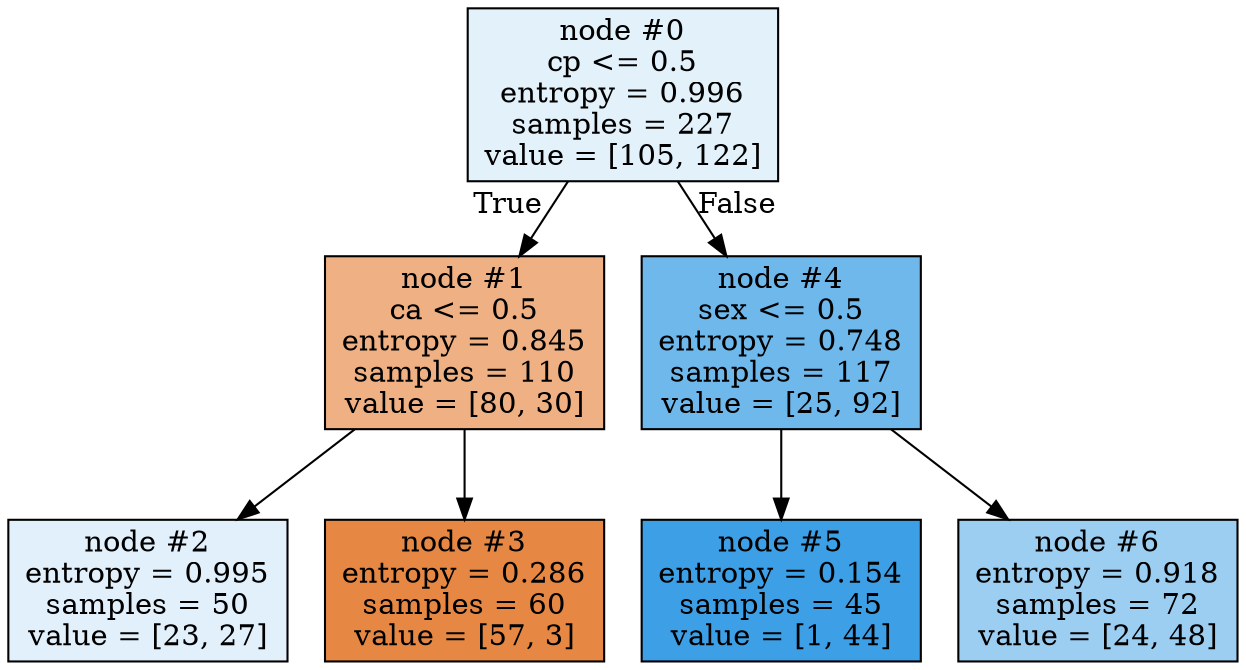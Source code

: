 digraph Tree {
node [shape=box, style="filled", color="black"] ;
graph [ranksep=equally, splines=polyline] ;
0 [label="node #0\ncp <= 0.5\nentropy = 0.996\nsamples = 227\nvalue = [105, 122]", fillcolor="#e3f1fb"] ;
1 [label="node #1\nca <= 0.5\nentropy = 0.845\nsamples = 110\nvalue = [80, 30]", fillcolor="#efb083"] ;
0 -> 1 [labeldistance=2.5, labelangle=45, headlabel="True"] ;
2 [label="node #2\nentropy = 0.995\nsamples = 50\nvalue = [23, 27]", fillcolor="#e2f0fb"] ;
1 -> 2 ;
3 [label="node #3\nentropy = 0.286\nsamples = 60\nvalue = [57, 3]", fillcolor="#e68843"] ;
1 -> 3 ;
4 [label="node #4\nsex <= 0.5\nentropy = 0.748\nsamples = 117\nvalue = [25, 92]", fillcolor="#6fb8ec"] ;
0 -> 4 [labeldistance=2.5, labelangle=-45, headlabel="False"] ;
5 [label="node #5\nentropy = 0.154\nsamples = 45\nvalue = [1, 44]", fillcolor="#3d9fe6"] ;
4 -> 5 ;
6 [label="node #6\nentropy = 0.918\nsamples = 72\nvalue = [24, 48]", fillcolor="#9ccef2"] ;
4 -> 6 ;
{rank=same ; 0} ;
{rank=same ; 1; 4} ;
{rank=same ; 2; 3; 5; 6} ;
}